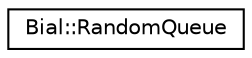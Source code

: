 digraph "Graphical Class Hierarchy"
{
  edge [fontname="Helvetica",fontsize="10",labelfontname="Helvetica",labelfontsize="10"];
  node [fontname="Helvetica",fontsize="10",shape=record];
  rankdir="LR";
  Node1 [label="Bial::RandomQueue",height=0.2,width=0.4,color="black", fillcolor="white", style="filled",URL="$class_bial_1_1_random_queue.html",tooltip="A random-acess queue. Its size is fixed. As soon as it gets full, the first inserted element is autom..."];
}
